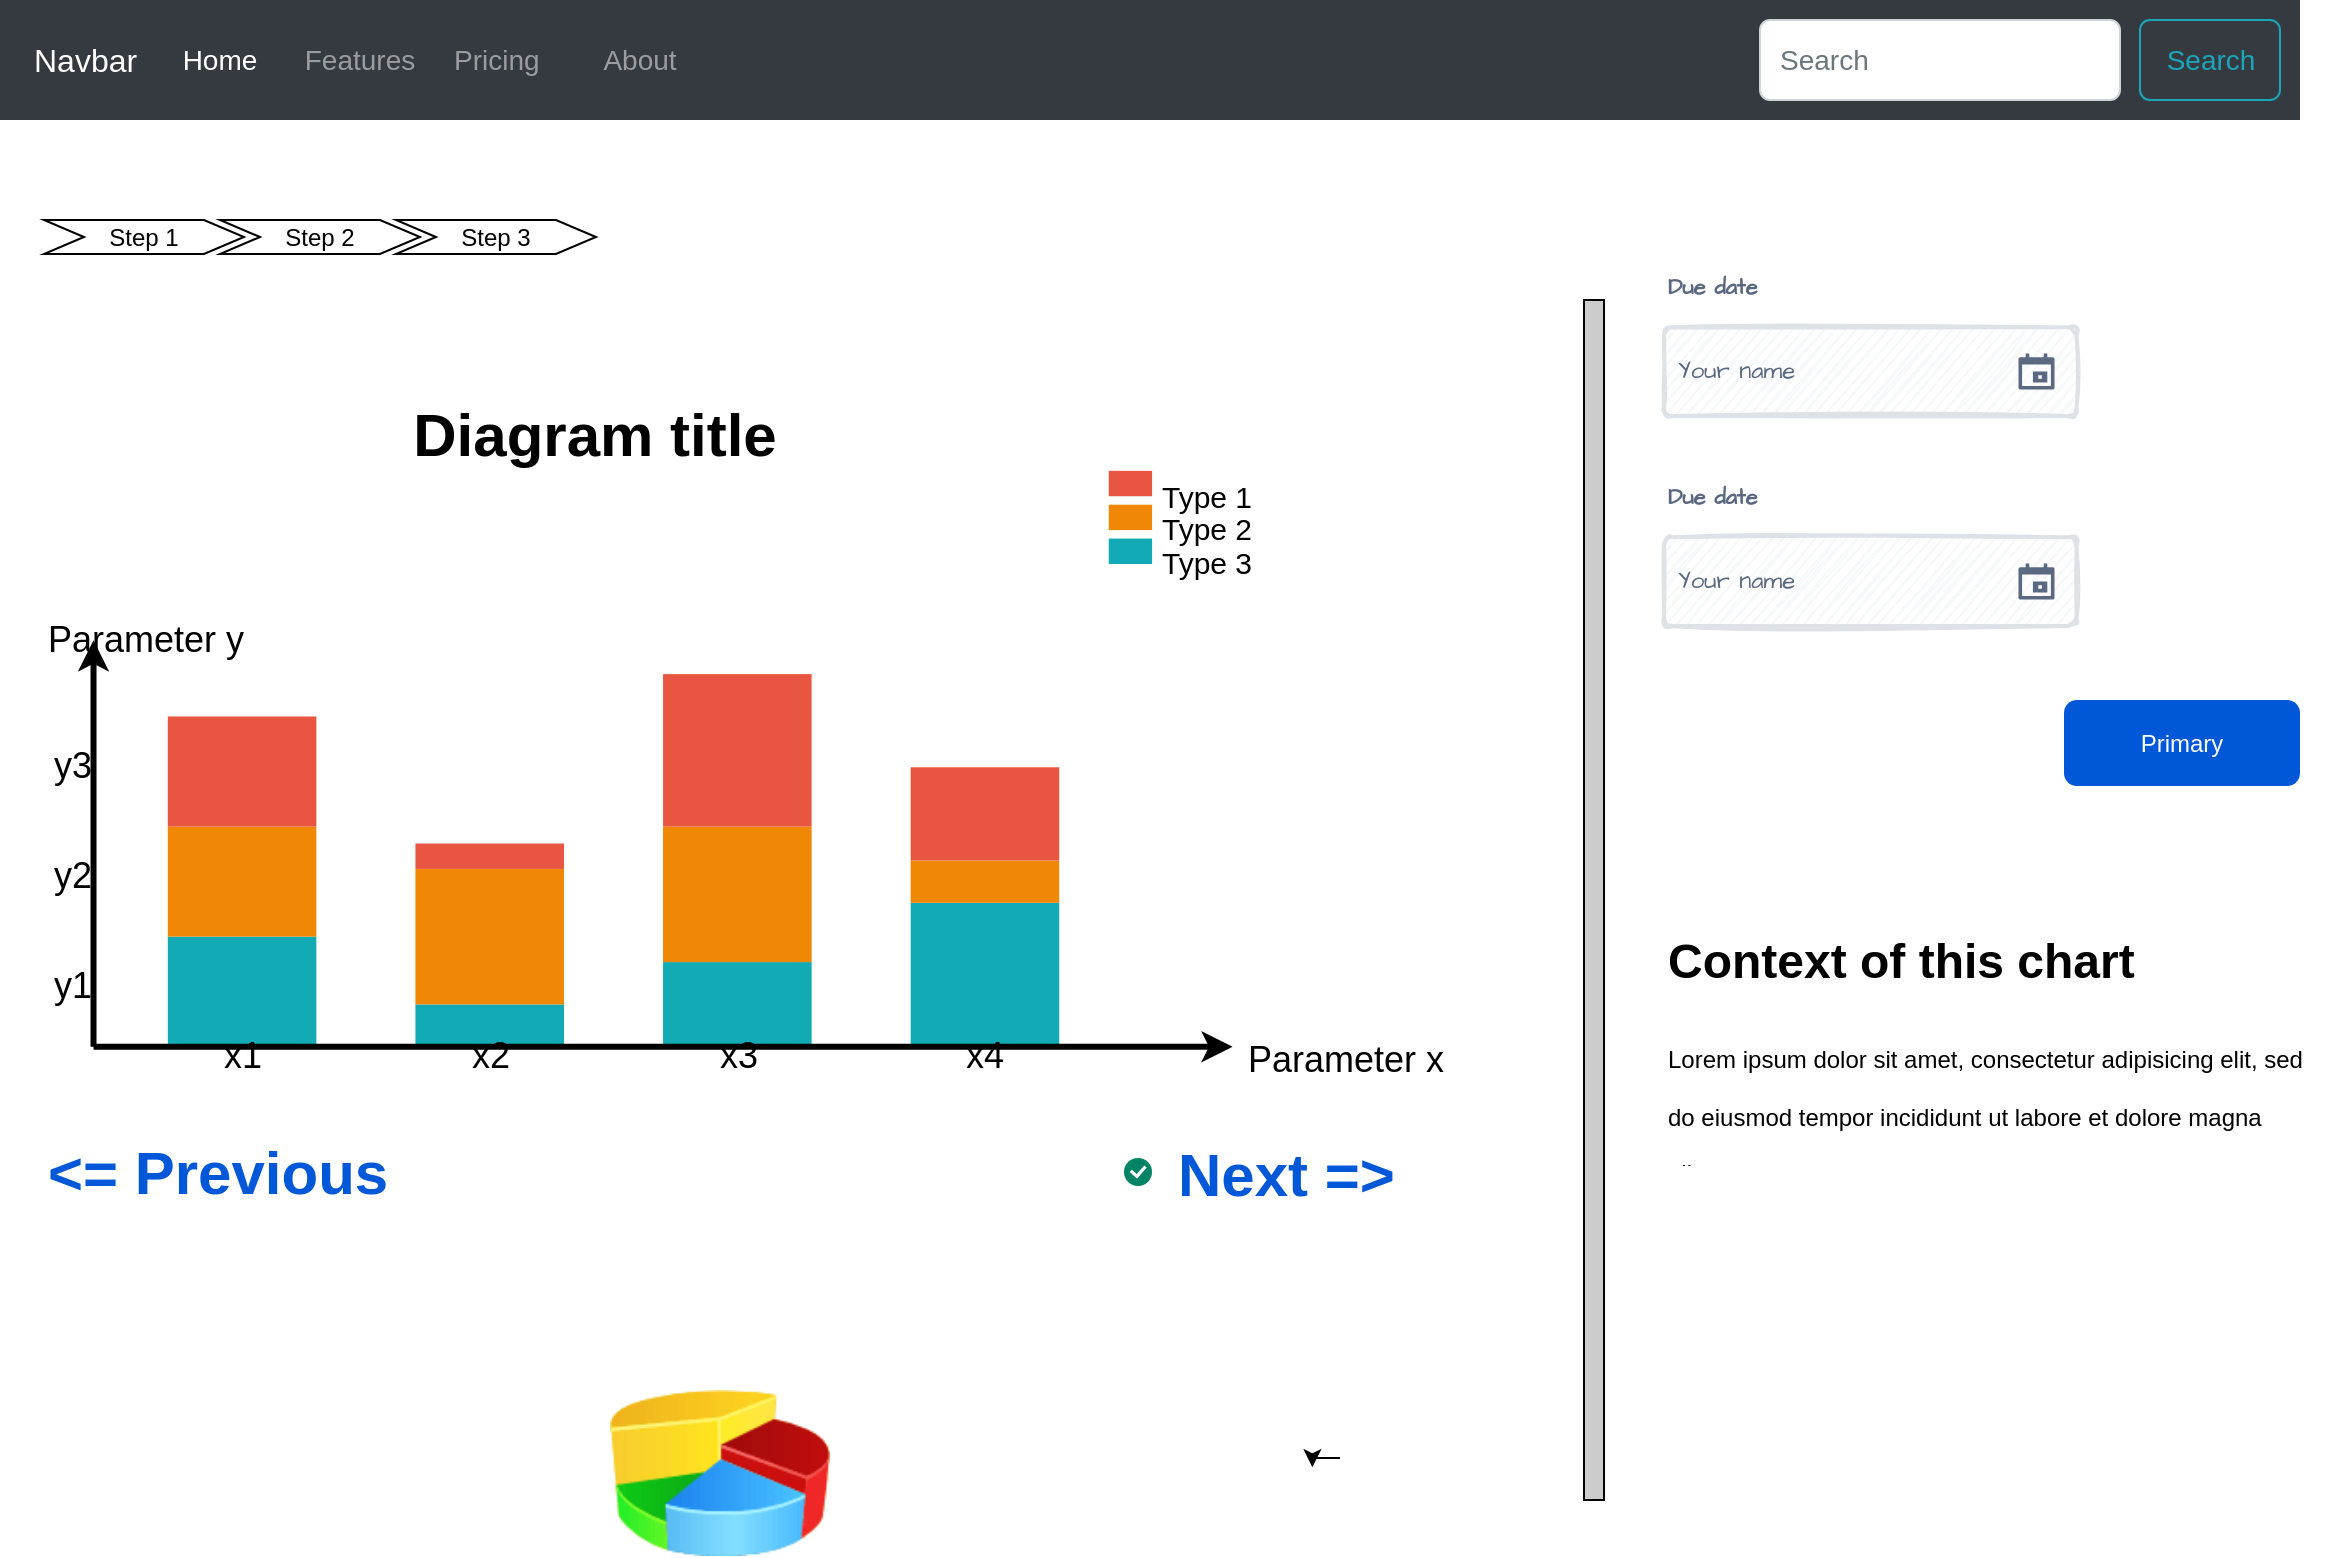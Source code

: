 <mxfile version="27.0.9">
  <diagram id="07fea595-8f29-1299-0266-81d95cde20df" name="Page-1">
    <mxGraphModel dx="-158" dy="356" grid="1" gridSize="10" guides="1" tooltips="1" connect="1" arrows="1" fold="1" page="1" pageScale="1" pageWidth="1169" pageHeight="827" background="none" math="0" shadow="0">
      <root>
        <mxCell id="0" />
        <mxCell id="1" parent="0" />
        <mxCell id="_li1lUW6P8k7EiyVsJMC-752" value="" style="html=1;shadow=0;dashed=0;fillColor=#343A40;strokeColor=none;fontSize=16;fontColor=#ffffff;align=left;spacing=15;" vertex="1" parent="1">
          <mxGeometry x="2338" y="830" width="1150" height="60" as="geometry" />
        </mxCell>
        <mxCell id="_li1lUW6P8k7EiyVsJMC-753" value="" style="swimlane;shape=mxgraph.bootstrap.anchor;strokeColor=none;fillColor=none;fontColor=#0085FC;fontStyle=0;childLayout=stackLayout;horizontal=0;startSize=0;horizontalStack=1;resizeParent=1;resizeParentMax=0;resizeLast=0;collapsible=0;marginBottom=0;whiteSpace=wrap;html=1;resizeWidth=0;" vertex="1" parent="_li1lUW6P8k7EiyVsJMC-752">
          <mxGeometry y="10" width="350" height="40" as="geometry" />
        </mxCell>
        <mxCell id="_li1lUW6P8k7EiyVsJMC-754" value="Navbar" style="text;strokeColor=none;align=left;verticalAlign=middle;spacingLeft=15;spacingRight=10;points=[[0,0.5],[1,0.5]];portConstraint=eastwest;rotatable=0;whiteSpace=wrap;html=1;fillColor=none;fontColor=#ffffff;fontSize=16;" vertex="1" parent="_li1lUW6P8k7EiyVsJMC-753">
          <mxGeometry width="80" height="40" as="geometry" />
        </mxCell>
        <mxCell id="_li1lUW6P8k7EiyVsJMC-755" value="Home" style="text;strokeColor=none;align=center;verticalAlign=middle;spacingLeft=10;spacingRight=10;points=[[0,0.5],[1,0.5]];portConstraint=eastwest;rotatable=0;whiteSpace=wrap;html=1;fillColor=none;fontColor=#ffffff;fontSize=14;" vertex="1" parent="_li1lUW6P8k7EiyVsJMC-753">
          <mxGeometry x="80" width="60" height="40" as="geometry" />
        </mxCell>
        <mxCell id="_li1lUW6P8k7EiyVsJMC-756" value="Features" style="text;strokeColor=none;align=center;verticalAlign=middle;spacingLeft=10;spacingRight=10;points=[[0,0.5],[1,0.5]];portConstraint=eastwest;rotatable=0;whiteSpace=wrap;html=1;fillColor=none;fontColor=#9A9DA0;fontSize=14;" vertex="1" parent="_li1lUW6P8k7EiyVsJMC-753">
          <mxGeometry x="140" width="80" height="40" as="geometry" />
        </mxCell>
        <mxCell id="_li1lUW6P8k7EiyVsJMC-757" value="Pricing" style="text;strokeColor=none;align=left;verticalAlign=middle;spacingLeft=5;spacingRight=10;points=[[0,0.5],[1,0.5]];portConstraint=eastwest;rotatable=0;whiteSpace=wrap;html=1;fillColor=none;fontColor=#9A9DA0;fontSize=14;" vertex="1" parent="_li1lUW6P8k7EiyVsJMC-753">
          <mxGeometry x="220" width="70" height="40" as="geometry" />
        </mxCell>
        <mxCell id="_li1lUW6P8k7EiyVsJMC-758" value="About" style="text;strokeColor=none;align=center;verticalAlign=middle;spacingLeft=10;spacingRight=10;points=[[0,0.5],[1,0.5]];portConstraint=eastwest;rotatable=0;whiteSpace=wrap;html=1;fillColor=none;fontColor=#9A9DA0;fontSize=14;" vertex="1" parent="_li1lUW6P8k7EiyVsJMC-753">
          <mxGeometry x="290" width="60" height="40" as="geometry" />
        </mxCell>
        <mxCell id="_li1lUW6P8k7EiyVsJMC-759" value="Search" style="html=1;shadow=0;dashed=0;shape=mxgraph.bootstrap.rrect;rSize=5;fontSize=14;fontColor=#1CA5B8;strokeColor=#1CA5B8;fillColor=none;" vertex="1" parent="_li1lUW6P8k7EiyVsJMC-752">
          <mxGeometry x="1" width="70" height="40" relative="1" as="geometry">
            <mxPoint x="-80" y="10" as="offset" />
          </mxGeometry>
        </mxCell>
        <mxCell id="_li1lUW6P8k7EiyVsJMC-760" value="Search" style="html=1;shadow=0;dashed=0;shape=mxgraph.bootstrap.rrect;rSize=5;fontSize=14;fontColor=#6C767D;strokeColor=#CED4DA;fillColor=#ffffff;align=left;spacing=10;" vertex="1" parent="_li1lUW6P8k7EiyVsJMC-752">
          <mxGeometry x="1" width="180" height="40" relative="1" as="geometry">
            <mxPoint x="-270" y="10" as="offset" />
          </mxGeometry>
        </mxCell>
        <mxCell id="_li1lUW6P8k7EiyVsJMC-773" value="" style="group" vertex="1" connectable="0" parent="1">
          <mxGeometry x="2360" y="1040" width="690" height="393" as="geometry" />
        </mxCell>
        <mxCell id="_li1lUW6P8k7EiyVsJMC-762" value="" style="group" vertex="1" connectable="0" parent="_li1lUW6P8k7EiyVsJMC-773">
          <mxGeometry width="650" height="326.95" as="geometry" />
        </mxCell>
        <mxCell id="723" value="" style="whiteSpace=wrap;fillColor=#12AAB5;gradientColor=none;gradientDirection=east;strokeColor=none;html=1;fontColor=#23445d;" parent="_li1lUW6P8k7EiyVsJMC-762" vertex="1">
          <mxGeometry x="61.905" y="258.341" width="74.286" height="55.056" as="geometry" />
        </mxCell>
        <mxCell id="724" value="" style="whiteSpace=wrap;fillColor=#12AAB5;gradientColor=none;gradientDirection=east;strokeColor=none;html=1;fontColor=#23445d;" parent="_li1lUW6P8k7EiyVsJMC-762" vertex="1">
          <mxGeometry x="185.714" y="292.222" width="74.286" height="21.176" as="geometry" />
        </mxCell>
        <mxCell id="725" value="" style="whiteSpace=wrap;fillColor=#12AAB5;gradientColor=none;gradientDirection=east;strokeColor=none;html=1;fontColor=#23445d;" parent="_li1lUW6P8k7EiyVsJMC-762" vertex="1">
          <mxGeometry x="309.524" y="271.047" width="74.286" height="42.351" as="geometry" />
        </mxCell>
        <mxCell id="726" value="" style="whiteSpace=wrap;fillColor=#12AAB5;gradientColor=none;gradientDirection=east;strokeColor=none;html=1;fontColor=#23445d;" parent="_li1lUW6P8k7EiyVsJMC-762" vertex="1">
          <mxGeometry x="433.333" y="241.401" width="74.286" height="71.997" as="geometry" />
        </mxCell>
        <mxCell id="727" value="" style="edgeStyle=none;html=1;fontColor=#000000;strokeWidth=3;strokeColor=#000000;" parent="_li1lUW6P8k7EiyVsJMC-762" edge="1">
          <mxGeometry width="100" height="100" relative="1" as="geometry">
            <mxPoint x="24.762" y="313.398" as="sourcePoint" />
            <mxPoint x="24.762" y="110.113" as="targetPoint" />
          </mxGeometry>
        </mxCell>
        <mxCell id="728" value="" style="whiteSpace=wrap;fillColor=#F08705;gradientColor=none;gradientDirection=east;strokeColor=none;html=1;fontColor=#23445d;" parent="_li1lUW6P8k7EiyVsJMC-762" vertex="1">
          <mxGeometry x="61.905" y="203.285" width="74.286" height="55.056" as="geometry" />
        </mxCell>
        <mxCell id="729" value="" style="whiteSpace=wrap;fillColor=#E85642;gradientColor=none;gradientDirection=east;strokeColor=none;html=1;fontColor=#23445d;" parent="_li1lUW6P8k7EiyVsJMC-762" vertex="1">
          <mxGeometry x="61.905" y="148.229" width="74.286" height="55.056" as="geometry" />
        </mxCell>
        <mxCell id="730" value="" style="whiteSpace=wrap;fillColor=#F08705;gradientColor=none;gradientDirection=east;strokeColor=none;html=1;fontColor=#23445d;" parent="_li1lUW6P8k7EiyVsJMC-762" vertex="1">
          <mxGeometry x="185.714" y="224.46" width="74.286" height="67.762" as="geometry" />
        </mxCell>
        <mxCell id="731" value="" style="whiteSpace=wrap;fillColor=#E85642;gradientColor=none;gradientDirection=east;strokeColor=none;html=1;fontColor=#23445d;" parent="_li1lUW6P8k7EiyVsJMC-762" vertex="1">
          <mxGeometry x="185.714" y="211.755" width="74.286" height="12.705" as="geometry" />
        </mxCell>
        <mxCell id="732" value="" style="whiteSpace=wrap;fillColor=#F08705;gradientColor=none;gradientDirection=east;strokeColor=none;html=1;fontColor=#23445d;" parent="_li1lUW6P8k7EiyVsJMC-762" vertex="1">
          <mxGeometry x="309.524" y="203.285" width="74.286" height="67.762" as="geometry" />
        </mxCell>
        <mxCell id="733" value="" style="whiteSpace=wrap;fillColor=#E85642;gradientColor=none;gradientDirection=east;strokeColor=none;html=1;fontColor=#23445d;" parent="_li1lUW6P8k7EiyVsJMC-762" vertex="1">
          <mxGeometry x="309.524" y="127.053" width="74.286" height="76.232" as="geometry" />
        </mxCell>
        <mxCell id="734" value="" style="edgeStyle=none;html=1;fontColor=#000000;strokeWidth=3;strokeColor=#000000;" parent="_li1lUW6P8k7EiyVsJMC-762" edge="1">
          <mxGeometry width="100" height="100" relative="1" as="geometry">
            <mxPoint x="24.762" y="313.398" as="sourcePoint" />
            <mxPoint x="594.286" y="313.398" as="targetPoint" />
          </mxGeometry>
        </mxCell>
        <mxCell id="735" value="Parameter x" style="text;spacingTop=-5;html=1;fontSize=18;fontStyle=0;points=[];strokeColor=none;" parent="_li1lUW6P8k7EiyVsJMC-762" vertex="1">
          <mxGeometry x="600.476" y="308.316" width="49.524" height="8.47" as="geometry" />
        </mxCell>
        <mxCell id="736" value="x1" style="text;spacingTop=-5;align=center;verticalAlign=middle;fontStyle=0;html=1;fontSize=18;points=[];strokeColor=none;" parent="_li1lUW6P8k7EiyVsJMC-762" vertex="1">
          <mxGeometry x="61.905" y="314.245" width="74.286" height="12.705" as="geometry" />
        </mxCell>
        <mxCell id="737" value="x2" style="text;spacingTop=-5;align=center;verticalAlign=middle;fontStyle=0;html=1;fontSize=18;points=[];strokeColor=none;" parent="_li1lUW6P8k7EiyVsJMC-762" vertex="1">
          <mxGeometry x="185.714" y="314.245" width="74.286" height="12.705" as="geometry" />
        </mxCell>
        <mxCell id="738" value="x3" style="text;spacingTop=-5;align=center;verticalAlign=middle;fontStyle=0;html=1;fontSize=18;points=[];strokeColor=none;" parent="_li1lUW6P8k7EiyVsJMC-762" vertex="1">
          <mxGeometry x="309.524" y="314.245" width="74.286" height="12.705" as="geometry" />
        </mxCell>
        <mxCell id="739" value="" style="whiteSpace=wrap;fillColor=#12AAB5;gradientColor=none;gradientDirection=east;strokeColor=none;html=1;fontColor=#23445d;" parent="_li1lUW6P8k7EiyVsJMC-762" vertex="1">
          <mxGeometry x="532.381" y="59.291" width="21.667" height="12.705" as="geometry" />
        </mxCell>
        <mxCell id="740" value="" style="whiteSpace=wrap;fillColor=#F08705;gradientColor=none;gradientDirection=east;strokeColor=none;html=1;fontColor=#23445d;" parent="_li1lUW6P8k7EiyVsJMC-762" vertex="1">
          <mxGeometry x="532.381" y="42.351" width="21.667" height="12.705" as="geometry" />
        </mxCell>
        <mxCell id="741" value="" style="whiteSpace=wrap;fillColor=#E85642;gradientColor=none;gradientDirection=east;strokeColor=none;html=1;fontColor=#23445d;" parent="_li1lUW6P8k7EiyVsJMC-762" vertex="1">
          <mxGeometry x="532.381" y="25.411" width="21.667" height="12.705" as="geometry" />
        </mxCell>
        <mxCell id="742" value="Type 1" style="text;spacingTop=-5;html=1;points=[];fontSize=15;" parent="_li1lUW6P8k7EiyVsJMC-762" vertex="1">
          <mxGeometry x="557.143" y="27.528" width="49.524" height="8.47" as="geometry" />
        </mxCell>
        <mxCell id="743" value="Type 2" style="text;spacingTop=-5;html=1;points=[];fontSize=15;" parent="_li1lUW6P8k7EiyVsJMC-762" vertex="1">
          <mxGeometry x="557.143" y="44.469" width="49.524" height="8.47" as="geometry" />
        </mxCell>
        <mxCell id="744" value="Type 3" style="text;spacingTop=-5;html=1;points=[];fontSize=15;" parent="_li1lUW6P8k7EiyVsJMC-762" vertex="1">
          <mxGeometry x="557.143" y="61.409" width="49.524" height="8.47" as="geometry" />
        </mxCell>
        <mxCell id="745" value="Parameter y" style="text;spacingTop=-5;html=1;fontSize=18;fontStyle=0;points=[]" parent="_li1lUW6P8k7EiyVsJMC-762" vertex="1">
          <mxGeometry y="97.831" width="49.524" height="8.47" as="geometry" />
        </mxCell>
        <mxCell id="746" value="y1" style="text;spacingTop=-5;align=center;verticalAlign=middle;fontStyle=0;html=1;fontSize=18;points=[]" parent="_li1lUW6P8k7EiyVsJMC-762" vertex="1">
          <mxGeometry x="4.952" y="258.341" width="18.571" height="55.056" as="geometry" />
        </mxCell>
        <mxCell id="747" value="y2" style="text;spacingTop=-5;align=center;verticalAlign=middle;fontStyle=0;html=1;fontSize=18;points=[]" parent="_li1lUW6P8k7EiyVsJMC-762" vertex="1">
          <mxGeometry x="4.952" y="203.285" width="18.571" height="55.056" as="geometry" />
        </mxCell>
        <mxCell id="748" value="y3" style="text;spacingTop=-5;align=center;verticalAlign=middle;fontStyle=0;html=1;fontSize=18;points=[]" parent="_li1lUW6P8k7EiyVsJMC-762" vertex="1">
          <mxGeometry x="4.952" y="148.229" width="18.571" height="55.056" as="geometry" />
        </mxCell>
        <mxCell id="749" value="&lt;font style=&quot;font-size: 30px;&quot;&gt;Diagram title&lt;/font&gt;" style="text;spacingTop=-5;align=center;verticalAlign=middle;fontSize=30;fontStyle=1;html=1;points=[]" parent="_li1lUW6P8k7EiyVsJMC-762" vertex="1">
          <mxGeometry x="24.762" width="501.429" height="19.058" as="geometry" />
        </mxCell>
        <mxCell id="750" value="" style="whiteSpace=wrap;fillColor=#F08705;gradientColor=none;gradientDirection=east;strokeColor=none;html=1;fontColor=#23445d;" parent="_li1lUW6P8k7EiyVsJMC-762" vertex="1">
          <mxGeometry x="433.333" y="220.225" width="74.286" height="21.176" as="geometry" />
        </mxCell>
        <mxCell id="751" value="" style="whiteSpace=wrap;fillColor=#E85642;gradientColor=none;gradientDirection=east;strokeColor=none;html=1;fontColor=#23445d;" parent="_li1lUW6P8k7EiyVsJMC-762" vertex="1">
          <mxGeometry x="433.333" y="173.639" width="74.286" height="46.586" as="geometry" />
        </mxCell>
        <mxCell id="752" value="x4" style="text;spacingTop=-5;align=center;verticalAlign=middle;fontStyle=0;html=1;fontSize=18;points=[];strokeColor=none;" parent="_li1lUW6P8k7EiyVsJMC-762" vertex="1">
          <mxGeometry x="433.333" y="314.245" width="74.286" height="12.705" as="geometry" />
        </mxCell>
        <mxCell id="_li1lUW6P8k7EiyVsJMC-766" value="&lt;b&gt;&lt;font style=&quot;font-size: 30px;&quot;&gt;Next =&amp;gt;&lt;/font&gt;&lt;/b&gt;" style="fillColor=none;strokeColor=none;html=1;fontColor=#0057D8;align=left;fontSize=20;sketch=0;" vertex="1" parent="_li1lUW6P8k7EiyVsJMC-773">
          <mxGeometry x="565" y="360" width="125" height="33" as="geometry" />
        </mxCell>
        <mxCell id="_li1lUW6P8k7EiyVsJMC-767" value="" style="html=1;shadow=0;dashed=0;shape=mxgraph.atlassian.checkbox;fillColor=#008465;strokeColor=none;html=1;sketch=0;fontSize=20;" vertex="1" parent="_li1lUW6P8k7EiyVsJMC-773">
          <mxGeometry x="540" y="369" width="14" height="14" as="geometry" />
        </mxCell>
        <mxCell id="_li1lUW6P8k7EiyVsJMC-768" value="&lt;b&gt;&lt;font style=&quot;font-size: 30px;&quot;&gt;&amp;lt;= Previous&lt;/font&gt;&lt;/b&gt;" style="fillColor=none;strokeColor=none;html=1;fontColor=#0057D8;align=left;fontSize=20;sketch=0;" vertex="1" parent="_li1lUW6P8k7EiyVsJMC-773">
          <mxGeometry y="359.5" width="125" height="33" as="geometry" />
        </mxCell>
        <mxCell id="_li1lUW6P8k7EiyVsJMC-774" value="" style="group" vertex="1" connectable="0" parent="1">
          <mxGeometry x="2360" y="940" width="276" height="17" as="geometry" />
        </mxCell>
        <mxCell id="_li1lUW6P8k7EiyVsJMC-770" value="Step 1" style="shape=step;perimeter=stepPerimeter;fixedSize=1;points=[];whiteSpace=wrap;html=1;" vertex="1" parent="_li1lUW6P8k7EiyVsJMC-774">
          <mxGeometry width="100" height="17" as="geometry" />
        </mxCell>
        <mxCell id="_li1lUW6P8k7EiyVsJMC-771" value="Step 2" style="shape=step;perimeter=stepPerimeter;fixedSize=1;points=[];whiteSpace=wrap;html=1;" vertex="1" parent="_li1lUW6P8k7EiyVsJMC-774">
          <mxGeometry x="88" width="100" height="17" as="geometry" />
        </mxCell>
        <mxCell id="_li1lUW6P8k7EiyVsJMC-772" value="Step 3" style="shape=step;perimeter=stepPerimeter;fixedSize=1;points=[];whiteSpace=wrap;html=1;" vertex="1" parent="_li1lUW6P8k7EiyVsJMC-774">
          <mxGeometry x="176" width="100" height="17" as="geometry" />
        </mxCell>
        <mxCell id="_li1lUW6P8k7EiyVsJMC-776" value="" style="rounded=0;whiteSpace=wrap;html=1;fontColor=none;noLabel=1;textShadow=0;fillColor=#CCCCCC;" vertex="1" parent="1">
          <mxGeometry x="3130" y="980" width="10" height="600" as="geometry" />
        </mxCell>
        <mxCell id="_li1lUW6P8k7EiyVsJMC-780" value="" style="group" vertex="1" connectable="0" parent="1">
          <mxGeometry x="3170" y="960" width="330" height="78" as="geometry" />
        </mxCell>
        <mxCell id="_li1lUW6P8k7EiyVsJMC-777" value="Due date" style="fillColor=none;strokeColor=none;html=1;fontSize=11;fontStyle=0;align=left;fontColor=#596780;fontStyle=1;fontSize=11;sketch=1;hachureGap=4;pointerEvents=0;fontFamily=Architects Daughter;fontSource=https%3A%2F%2Ffonts.googleapis.com%2Fcss%3Ffamily%3DArchitects%2BDaughter;" vertex="1" parent="_li1lUW6P8k7EiyVsJMC-780">
          <mxGeometry width="330" height="26.897" as="geometry" />
        </mxCell>
        <mxCell id="_li1lUW6P8k7EiyVsJMC-778" value="Your name" style="rounded=1;arcSize=9;fillColor=#F7F8F9;align=left;spacingLeft=5;strokeColor=#DEE1E6;html=1;strokeWidth=2;fontColor=#596780;fontSize=12;sketch=1;hachureGap=4;pointerEvents=0;fontFamily=Architects Daughter;fontSource=https%3A%2F%2Ffonts.googleapis.com%2Fcss%3Ffamily%3DArchitects%2BDaughter;" vertex="1" parent="_li1lUW6P8k7EiyVsJMC-780">
          <mxGeometry y="33.621" width="206.25" height="44.379" as="geometry" />
        </mxCell>
        <mxCell id="_li1lUW6P8k7EiyVsJMC-779" value="" style="shape=mxgraph.gmdl.calendar;fillColor=#5A6881;strokeColor=none;sketch=0;hachureGap=4;pointerEvents=0;fontFamily=Architects Daughter;fontSource=https%3A%2F%2Ffonts.googleapis.com%2Fcss%3Ffamily%3DArchitects%2BDaughter;fontSize=20;" vertex="1" parent="_li1lUW6P8k7EiyVsJMC-778">
          <mxGeometry x="1" y="0.5" width="18" height="18" relative="1" as="geometry">
            <mxPoint x="-29" y="-9" as="offset" />
          </mxGeometry>
        </mxCell>
        <mxCell id="_li1lUW6P8k7EiyVsJMC-782" value="" style="group" vertex="1" connectable="0" parent="1">
          <mxGeometry x="3170" y="1065" width="330" height="78" as="geometry" />
        </mxCell>
        <mxCell id="_li1lUW6P8k7EiyVsJMC-783" value="Due date" style="fillColor=none;strokeColor=none;html=1;fontSize=11;fontStyle=0;align=left;fontColor=#596780;fontStyle=1;fontSize=11;sketch=1;hachureGap=4;pointerEvents=0;fontFamily=Architects Daughter;fontSource=https%3A%2F%2Ffonts.googleapis.com%2Fcss%3Ffamily%3DArchitects%2BDaughter;" vertex="1" parent="_li1lUW6P8k7EiyVsJMC-782">
          <mxGeometry width="330" height="26.897" as="geometry" />
        </mxCell>
        <mxCell id="_li1lUW6P8k7EiyVsJMC-784" value="Your name" style="rounded=1;arcSize=9;fillColor=#F7F8F9;align=left;spacingLeft=5;strokeColor=#DEE1E6;html=1;strokeWidth=2;fontColor=#596780;fontSize=12;sketch=1;hachureGap=4;pointerEvents=0;fontFamily=Architects Daughter;fontSource=https%3A%2F%2Ffonts.googleapis.com%2Fcss%3Ffamily%3DArchitects%2BDaughter;" vertex="1" parent="_li1lUW6P8k7EiyVsJMC-782">
          <mxGeometry y="33.621" width="206.25" height="44.379" as="geometry" />
        </mxCell>
        <mxCell id="_li1lUW6P8k7EiyVsJMC-785" value="" style="shape=mxgraph.gmdl.calendar;fillColor=#5A6881;strokeColor=none;sketch=0;hachureGap=4;pointerEvents=0;fontFamily=Architects Daughter;fontSource=https%3A%2F%2Ffonts.googleapis.com%2Fcss%3Ffamily%3DArchitects%2BDaughter;fontSize=20;" vertex="1" parent="_li1lUW6P8k7EiyVsJMC-784">
          <mxGeometry x="1" y="0.5" width="18" height="18" relative="1" as="geometry">
            <mxPoint x="-29" y="-9" as="offset" />
          </mxGeometry>
        </mxCell>
        <mxCell id="_li1lUW6P8k7EiyVsJMC-787" value="Primary" style="rounded=1;fillColor=#0057D8;strokeColor=none;html=1;whiteSpace=wrap;fontColor=#ffffff;align=center;verticalAlign=middle;fontStyle=0;fontSize=12;sketch=0;" vertex="1" parent="1">
          <mxGeometry x="3370" y="1180" width="118" height="43" as="geometry" />
        </mxCell>
        <mxCell id="_li1lUW6P8k7EiyVsJMC-789" value="&lt;h1 style=&quot;margin-top: 0px;&quot;&gt;&lt;span style=&quot;background-color: transparent; color: light-dark(rgb(0, 0, 0), rgb(255, 255, 255));&quot;&gt;Context of this chart&lt;/span&gt;&lt;/h1&gt;&lt;h1 style=&quot;margin-top: 0px;&quot;&gt;&lt;span style=&quot;background-color: transparent; color: light-dark(rgb(0, 0, 0), rgb(255, 255, 255)); font-size: 12px; font-weight: normal;&quot;&gt;Lorem ipsum dolor sit amet, consectetur adipisicing elit, sed do eiusmod tempor incididunt ut labore et dolore magna aliqua.&lt;/span&gt;&lt;/h1&gt;" style="text;html=1;whiteSpace=wrap;overflow=hidden;rounded=0;" vertex="1" parent="1">
          <mxGeometry x="3170" y="1290" width="320" height="120" as="geometry" />
        </mxCell>
        <mxCell id="_li1lUW6P8k7EiyVsJMC-790" value="" style="image;html=1;image=img/lib/clip_art/finance/Pie_Chart_128x128.png" vertex="1" parent="1">
          <mxGeometry x="2630" y="1525" width="136" height="83" as="geometry" />
        </mxCell>
        <mxCell id="_li1lUW6P8k7EiyVsJMC-791" value="" style="shape=image;html=1;verticalAlign=top;verticalLabelPosition=bottom;labelBackgroundColor=#ffffff;imageAspect=0;aspect=fixed;image=https://cdn0.iconfinder.com/data/icons/business-startup-10/50/54-128.png" vertex="1" parent="1">
          <mxGeometry x="2430" y="1530" width="78" height="78" as="geometry" />
        </mxCell>
        <mxCell id="_li1lUW6P8k7EiyVsJMC-792" value="" style="shape=image;html=1;verticalAlign=top;verticalLabelPosition=bottom;labelBackgroundColor=#ffffff;imageAspect=0;aspect=fixed;image=https://cdn4.iconfinder.com/data/icons/essentials-74/24/018_-_Chart-128.png" vertex="1" parent="1">
          <mxGeometry x="2910" y="1510" width="98" height="98" as="geometry" />
        </mxCell>
        <mxCell id="_li1lUW6P8k7EiyVsJMC-793" style="edgeStyle=orthogonalEdgeStyle;rounded=0;orthogonalLoop=1;jettySize=auto;html=1;exitX=1;exitY=0.5;exitDx=0;exitDy=0;entryX=0.859;entryY=0.547;entryDx=0;entryDy=0;entryPerimeter=0;" edge="1" parent="1" source="_li1lUW6P8k7EiyVsJMC-792" target="_li1lUW6P8k7EiyVsJMC-792">
          <mxGeometry relative="1" as="geometry" />
        </mxCell>
      </root>
    </mxGraphModel>
  </diagram>
</mxfile>
